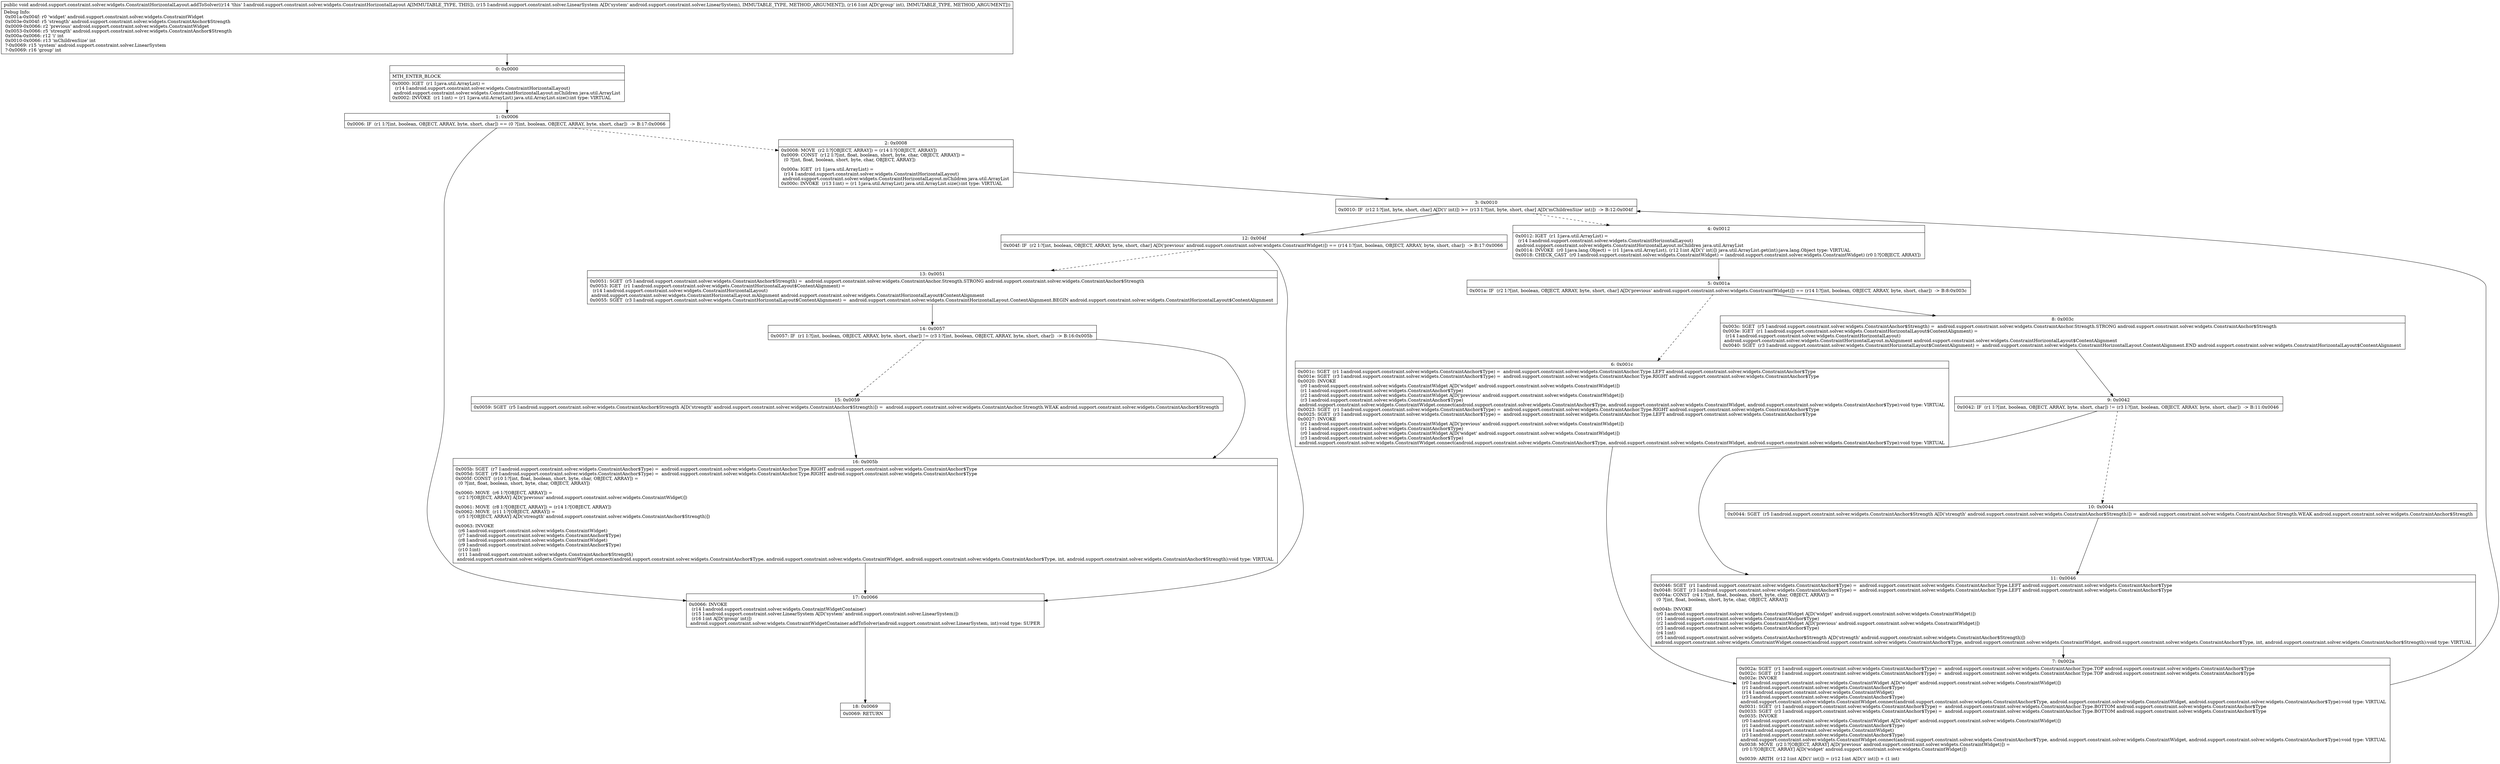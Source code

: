 digraph "CFG forandroid.support.constraint.solver.widgets.ConstraintHorizontalLayout.addToSolver(Landroid\/support\/constraint\/solver\/LinearSystem;I)V" {
Node_0 [shape=record,label="{0\:\ 0x0000|MTH_ENTER_BLOCK\l|0x0000: IGET  (r1 I:java.util.ArrayList) = \l  (r14 I:android.support.constraint.solver.widgets.ConstraintHorizontalLayout)\l android.support.constraint.solver.widgets.ConstraintHorizontalLayout.mChildren java.util.ArrayList \l0x0002: INVOKE  (r1 I:int) = (r1 I:java.util.ArrayList) java.util.ArrayList.size():int type: VIRTUAL \l}"];
Node_1 [shape=record,label="{1\:\ 0x0006|0x0006: IF  (r1 I:?[int, boolean, OBJECT, ARRAY, byte, short, char]) == (0 ?[int, boolean, OBJECT, ARRAY, byte, short, char])  \-\> B:17:0x0066 \l}"];
Node_2 [shape=record,label="{2\:\ 0x0008|0x0008: MOVE  (r2 I:?[OBJECT, ARRAY]) = (r14 I:?[OBJECT, ARRAY]) \l0x0009: CONST  (r12 I:?[int, float, boolean, short, byte, char, OBJECT, ARRAY]) = \l  (0 ?[int, float, boolean, short, byte, char, OBJECT, ARRAY])\l \l0x000a: IGET  (r1 I:java.util.ArrayList) = \l  (r14 I:android.support.constraint.solver.widgets.ConstraintHorizontalLayout)\l android.support.constraint.solver.widgets.ConstraintHorizontalLayout.mChildren java.util.ArrayList \l0x000c: INVOKE  (r13 I:int) = (r1 I:java.util.ArrayList) java.util.ArrayList.size():int type: VIRTUAL \l}"];
Node_3 [shape=record,label="{3\:\ 0x0010|0x0010: IF  (r12 I:?[int, byte, short, char] A[D('i' int)]) \>= (r13 I:?[int, byte, short, char] A[D('mChildrenSize' int)])  \-\> B:12:0x004f \l}"];
Node_4 [shape=record,label="{4\:\ 0x0012|0x0012: IGET  (r1 I:java.util.ArrayList) = \l  (r14 I:android.support.constraint.solver.widgets.ConstraintHorizontalLayout)\l android.support.constraint.solver.widgets.ConstraintHorizontalLayout.mChildren java.util.ArrayList \l0x0014: INVOKE  (r0 I:java.lang.Object) = (r1 I:java.util.ArrayList), (r12 I:int A[D('i' int)]) java.util.ArrayList.get(int):java.lang.Object type: VIRTUAL \l0x0018: CHECK_CAST  (r0 I:android.support.constraint.solver.widgets.ConstraintWidget) = (android.support.constraint.solver.widgets.ConstraintWidget) (r0 I:?[OBJECT, ARRAY]) \l}"];
Node_5 [shape=record,label="{5\:\ 0x001a|0x001a: IF  (r2 I:?[int, boolean, OBJECT, ARRAY, byte, short, char] A[D('previous' android.support.constraint.solver.widgets.ConstraintWidget)]) == (r14 I:?[int, boolean, OBJECT, ARRAY, byte, short, char])  \-\> B:8:0x003c \l}"];
Node_6 [shape=record,label="{6\:\ 0x001c|0x001c: SGET  (r1 I:android.support.constraint.solver.widgets.ConstraintAnchor$Type) =  android.support.constraint.solver.widgets.ConstraintAnchor.Type.LEFT android.support.constraint.solver.widgets.ConstraintAnchor$Type \l0x001e: SGET  (r3 I:android.support.constraint.solver.widgets.ConstraintAnchor$Type) =  android.support.constraint.solver.widgets.ConstraintAnchor.Type.RIGHT android.support.constraint.solver.widgets.ConstraintAnchor$Type \l0x0020: INVOKE  \l  (r0 I:android.support.constraint.solver.widgets.ConstraintWidget A[D('widget' android.support.constraint.solver.widgets.ConstraintWidget)])\l  (r1 I:android.support.constraint.solver.widgets.ConstraintAnchor$Type)\l  (r2 I:android.support.constraint.solver.widgets.ConstraintWidget A[D('previous' android.support.constraint.solver.widgets.ConstraintWidget)])\l  (r3 I:android.support.constraint.solver.widgets.ConstraintAnchor$Type)\l android.support.constraint.solver.widgets.ConstraintWidget.connect(android.support.constraint.solver.widgets.ConstraintAnchor$Type, android.support.constraint.solver.widgets.ConstraintWidget, android.support.constraint.solver.widgets.ConstraintAnchor$Type):void type: VIRTUAL \l0x0023: SGET  (r1 I:android.support.constraint.solver.widgets.ConstraintAnchor$Type) =  android.support.constraint.solver.widgets.ConstraintAnchor.Type.RIGHT android.support.constraint.solver.widgets.ConstraintAnchor$Type \l0x0025: SGET  (r3 I:android.support.constraint.solver.widgets.ConstraintAnchor$Type) =  android.support.constraint.solver.widgets.ConstraintAnchor.Type.LEFT android.support.constraint.solver.widgets.ConstraintAnchor$Type \l0x0027: INVOKE  \l  (r2 I:android.support.constraint.solver.widgets.ConstraintWidget A[D('previous' android.support.constraint.solver.widgets.ConstraintWidget)])\l  (r1 I:android.support.constraint.solver.widgets.ConstraintAnchor$Type)\l  (r0 I:android.support.constraint.solver.widgets.ConstraintWidget A[D('widget' android.support.constraint.solver.widgets.ConstraintWidget)])\l  (r3 I:android.support.constraint.solver.widgets.ConstraintAnchor$Type)\l android.support.constraint.solver.widgets.ConstraintWidget.connect(android.support.constraint.solver.widgets.ConstraintAnchor$Type, android.support.constraint.solver.widgets.ConstraintWidget, android.support.constraint.solver.widgets.ConstraintAnchor$Type):void type: VIRTUAL \l}"];
Node_7 [shape=record,label="{7\:\ 0x002a|0x002a: SGET  (r1 I:android.support.constraint.solver.widgets.ConstraintAnchor$Type) =  android.support.constraint.solver.widgets.ConstraintAnchor.Type.TOP android.support.constraint.solver.widgets.ConstraintAnchor$Type \l0x002c: SGET  (r3 I:android.support.constraint.solver.widgets.ConstraintAnchor$Type) =  android.support.constraint.solver.widgets.ConstraintAnchor.Type.TOP android.support.constraint.solver.widgets.ConstraintAnchor$Type \l0x002e: INVOKE  \l  (r0 I:android.support.constraint.solver.widgets.ConstraintWidget A[D('widget' android.support.constraint.solver.widgets.ConstraintWidget)])\l  (r1 I:android.support.constraint.solver.widgets.ConstraintAnchor$Type)\l  (r14 I:android.support.constraint.solver.widgets.ConstraintWidget)\l  (r3 I:android.support.constraint.solver.widgets.ConstraintAnchor$Type)\l android.support.constraint.solver.widgets.ConstraintWidget.connect(android.support.constraint.solver.widgets.ConstraintAnchor$Type, android.support.constraint.solver.widgets.ConstraintWidget, android.support.constraint.solver.widgets.ConstraintAnchor$Type):void type: VIRTUAL \l0x0031: SGET  (r1 I:android.support.constraint.solver.widgets.ConstraintAnchor$Type) =  android.support.constraint.solver.widgets.ConstraintAnchor.Type.BOTTOM android.support.constraint.solver.widgets.ConstraintAnchor$Type \l0x0033: SGET  (r3 I:android.support.constraint.solver.widgets.ConstraintAnchor$Type) =  android.support.constraint.solver.widgets.ConstraintAnchor.Type.BOTTOM android.support.constraint.solver.widgets.ConstraintAnchor$Type \l0x0035: INVOKE  \l  (r0 I:android.support.constraint.solver.widgets.ConstraintWidget A[D('widget' android.support.constraint.solver.widgets.ConstraintWidget)])\l  (r1 I:android.support.constraint.solver.widgets.ConstraintAnchor$Type)\l  (r14 I:android.support.constraint.solver.widgets.ConstraintWidget)\l  (r3 I:android.support.constraint.solver.widgets.ConstraintAnchor$Type)\l android.support.constraint.solver.widgets.ConstraintWidget.connect(android.support.constraint.solver.widgets.ConstraintAnchor$Type, android.support.constraint.solver.widgets.ConstraintWidget, android.support.constraint.solver.widgets.ConstraintAnchor$Type):void type: VIRTUAL \l0x0038: MOVE  (r2 I:?[OBJECT, ARRAY] A[D('previous' android.support.constraint.solver.widgets.ConstraintWidget)]) = \l  (r0 I:?[OBJECT, ARRAY] A[D('widget' android.support.constraint.solver.widgets.ConstraintWidget)])\l \l0x0039: ARITH  (r12 I:int A[D('i' int)]) = (r12 I:int A[D('i' int)]) + (1 int) \l}"];
Node_8 [shape=record,label="{8\:\ 0x003c|0x003c: SGET  (r5 I:android.support.constraint.solver.widgets.ConstraintAnchor$Strength) =  android.support.constraint.solver.widgets.ConstraintAnchor.Strength.STRONG android.support.constraint.solver.widgets.ConstraintAnchor$Strength \l0x003e: IGET  (r1 I:android.support.constraint.solver.widgets.ConstraintHorizontalLayout$ContentAlignment) = \l  (r14 I:android.support.constraint.solver.widgets.ConstraintHorizontalLayout)\l android.support.constraint.solver.widgets.ConstraintHorizontalLayout.mAlignment android.support.constraint.solver.widgets.ConstraintHorizontalLayout$ContentAlignment \l0x0040: SGET  (r3 I:android.support.constraint.solver.widgets.ConstraintHorizontalLayout$ContentAlignment) =  android.support.constraint.solver.widgets.ConstraintHorizontalLayout.ContentAlignment.END android.support.constraint.solver.widgets.ConstraintHorizontalLayout$ContentAlignment \l}"];
Node_9 [shape=record,label="{9\:\ 0x0042|0x0042: IF  (r1 I:?[int, boolean, OBJECT, ARRAY, byte, short, char]) != (r3 I:?[int, boolean, OBJECT, ARRAY, byte, short, char])  \-\> B:11:0x0046 \l}"];
Node_10 [shape=record,label="{10\:\ 0x0044|0x0044: SGET  (r5 I:android.support.constraint.solver.widgets.ConstraintAnchor$Strength A[D('strength' android.support.constraint.solver.widgets.ConstraintAnchor$Strength)]) =  android.support.constraint.solver.widgets.ConstraintAnchor.Strength.WEAK android.support.constraint.solver.widgets.ConstraintAnchor$Strength \l}"];
Node_11 [shape=record,label="{11\:\ 0x0046|0x0046: SGET  (r1 I:android.support.constraint.solver.widgets.ConstraintAnchor$Type) =  android.support.constraint.solver.widgets.ConstraintAnchor.Type.LEFT android.support.constraint.solver.widgets.ConstraintAnchor$Type \l0x0048: SGET  (r3 I:android.support.constraint.solver.widgets.ConstraintAnchor$Type) =  android.support.constraint.solver.widgets.ConstraintAnchor.Type.LEFT android.support.constraint.solver.widgets.ConstraintAnchor$Type \l0x004a: CONST  (r4 I:?[int, float, boolean, short, byte, char, OBJECT, ARRAY]) = \l  (0 ?[int, float, boolean, short, byte, char, OBJECT, ARRAY])\l \l0x004b: INVOKE  \l  (r0 I:android.support.constraint.solver.widgets.ConstraintWidget A[D('widget' android.support.constraint.solver.widgets.ConstraintWidget)])\l  (r1 I:android.support.constraint.solver.widgets.ConstraintAnchor$Type)\l  (r2 I:android.support.constraint.solver.widgets.ConstraintWidget A[D('previous' android.support.constraint.solver.widgets.ConstraintWidget)])\l  (r3 I:android.support.constraint.solver.widgets.ConstraintAnchor$Type)\l  (r4 I:int)\l  (r5 I:android.support.constraint.solver.widgets.ConstraintAnchor$Strength A[D('strength' android.support.constraint.solver.widgets.ConstraintAnchor$Strength)])\l android.support.constraint.solver.widgets.ConstraintWidget.connect(android.support.constraint.solver.widgets.ConstraintAnchor$Type, android.support.constraint.solver.widgets.ConstraintWidget, android.support.constraint.solver.widgets.ConstraintAnchor$Type, int, android.support.constraint.solver.widgets.ConstraintAnchor$Strength):void type: VIRTUAL \l}"];
Node_12 [shape=record,label="{12\:\ 0x004f|0x004f: IF  (r2 I:?[int, boolean, OBJECT, ARRAY, byte, short, char] A[D('previous' android.support.constraint.solver.widgets.ConstraintWidget)]) == (r14 I:?[int, boolean, OBJECT, ARRAY, byte, short, char])  \-\> B:17:0x0066 \l}"];
Node_13 [shape=record,label="{13\:\ 0x0051|0x0051: SGET  (r5 I:android.support.constraint.solver.widgets.ConstraintAnchor$Strength) =  android.support.constraint.solver.widgets.ConstraintAnchor.Strength.STRONG android.support.constraint.solver.widgets.ConstraintAnchor$Strength \l0x0053: IGET  (r1 I:android.support.constraint.solver.widgets.ConstraintHorizontalLayout$ContentAlignment) = \l  (r14 I:android.support.constraint.solver.widgets.ConstraintHorizontalLayout)\l android.support.constraint.solver.widgets.ConstraintHorizontalLayout.mAlignment android.support.constraint.solver.widgets.ConstraintHorizontalLayout$ContentAlignment \l0x0055: SGET  (r3 I:android.support.constraint.solver.widgets.ConstraintHorizontalLayout$ContentAlignment) =  android.support.constraint.solver.widgets.ConstraintHorizontalLayout.ContentAlignment.BEGIN android.support.constraint.solver.widgets.ConstraintHorizontalLayout$ContentAlignment \l}"];
Node_14 [shape=record,label="{14\:\ 0x0057|0x0057: IF  (r1 I:?[int, boolean, OBJECT, ARRAY, byte, short, char]) != (r3 I:?[int, boolean, OBJECT, ARRAY, byte, short, char])  \-\> B:16:0x005b \l}"];
Node_15 [shape=record,label="{15\:\ 0x0059|0x0059: SGET  (r5 I:android.support.constraint.solver.widgets.ConstraintAnchor$Strength A[D('strength' android.support.constraint.solver.widgets.ConstraintAnchor$Strength)]) =  android.support.constraint.solver.widgets.ConstraintAnchor.Strength.WEAK android.support.constraint.solver.widgets.ConstraintAnchor$Strength \l}"];
Node_16 [shape=record,label="{16\:\ 0x005b|0x005b: SGET  (r7 I:android.support.constraint.solver.widgets.ConstraintAnchor$Type) =  android.support.constraint.solver.widgets.ConstraintAnchor.Type.RIGHT android.support.constraint.solver.widgets.ConstraintAnchor$Type \l0x005d: SGET  (r9 I:android.support.constraint.solver.widgets.ConstraintAnchor$Type) =  android.support.constraint.solver.widgets.ConstraintAnchor.Type.RIGHT android.support.constraint.solver.widgets.ConstraintAnchor$Type \l0x005f: CONST  (r10 I:?[int, float, boolean, short, byte, char, OBJECT, ARRAY]) = \l  (0 ?[int, float, boolean, short, byte, char, OBJECT, ARRAY])\l \l0x0060: MOVE  (r6 I:?[OBJECT, ARRAY]) = \l  (r2 I:?[OBJECT, ARRAY] A[D('previous' android.support.constraint.solver.widgets.ConstraintWidget)])\l \l0x0061: MOVE  (r8 I:?[OBJECT, ARRAY]) = (r14 I:?[OBJECT, ARRAY]) \l0x0062: MOVE  (r11 I:?[OBJECT, ARRAY]) = \l  (r5 I:?[OBJECT, ARRAY] A[D('strength' android.support.constraint.solver.widgets.ConstraintAnchor$Strength)])\l \l0x0063: INVOKE  \l  (r6 I:android.support.constraint.solver.widgets.ConstraintWidget)\l  (r7 I:android.support.constraint.solver.widgets.ConstraintAnchor$Type)\l  (r8 I:android.support.constraint.solver.widgets.ConstraintWidget)\l  (r9 I:android.support.constraint.solver.widgets.ConstraintAnchor$Type)\l  (r10 I:int)\l  (r11 I:android.support.constraint.solver.widgets.ConstraintAnchor$Strength)\l android.support.constraint.solver.widgets.ConstraintWidget.connect(android.support.constraint.solver.widgets.ConstraintAnchor$Type, android.support.constraint.solver.widgets.ConstraintWidget, android.support.constraint.solver.widgets.ConstraintAnchor$Type, int, android.support.constraint.solver.widgets.ConstraintAnchor$Strength):void type: VIRTUAL \l}"];
Node_17 [shape=record,label="{17\:\ 0x0066|0x0066: INVOKE  \l  (r14 I:android.support.constraint.solver.widgets.ConstraintWidgetContainer)\l  (r15 I:android.support.constraint.solver.LinearSystem A[D('system' android.support.constraint.solver.LinearSystem)])\l  (r16 I:int A[D('group' int)])\l android.support.constraint.solver.widgets.ConstraintWidgetContainer.addToSolver(android.support.constraint.solver.LinearSystem, int):void type: SUPER \l}"];
Node_18 [shape=record,label="{18\:\ 0x0069|0x0069: RETURN   \l}"];
MethodNode[shape=record,label="{public void android.support.constraint.solver.widgets.ConstraintHorizontalLayout.addToSolver((r14 'this' I:android.support.constraint.solver.widgets.ConstraintHorizontalLayout A[IMMUTABLE_TYPE, THIS]), (r15 I:android.support.constraint.solver.LinearSystem A[D('system' android.support.constraint.solver.LinearSystem), IMMUTABLE_TYPE, METHOD_ARGUMENT]), (r16 I:int A[D('group' int), IMMUTABLE_TYPE, METHOD_ARGUMENT]))  | Debug Info:\l  0x001a\-0x004f: r0 'widget' android.support.constraint.solver.widgets.ConstraintWidget\l  0x003e\-0x004f: r5 'strength' android.support.constraint.solver.widgets.ConstraintAnchor$Strength\l  0x0009\-0x0066: r2 'previous' android.support.constraint.solver.widgets.ConstraintWidget\l  0x0053\-0x0066: r5 'strength' android.support.constraint.solver.widgets.ConstraintAnchor$Strength\l  0x000a\-0x0066: r12 'i' int\l  0x0010\-0x0066: r13 'mChildrenSize' int\l  ?\-0x0069: r15 'system' android.support.constraint.solver.LinearSystem\l  ?\-0x0069: r16 'group' int\l}"];
MethodNode -> Node_0;
Node_0 -> Node_1;
Node_1 -> Node_2[style=dashed];
Node_1 -> Node_17;
Node_2 -> Node_3;
Node_3 -> Node_4[style=dashed];
Node_3 -> Node_12;
Node_4 -> Node_5;
Node_5 -> Node_6[style=dashed];
Node_5 -> Node_8;
Node_6 -> Node_7;
Node_7 -> Node_3;
Node_8 -> Node_9;
Node_9 -> Node_10[style=dashed];
Node_9 -> Node_11;
Node_10 -> Node_11;
Node_11 -> Node_7;
Node_12 -> Node_13[style=dashed];
Node_12 -> Node_17;
Node_13 -> Node_14;
Node_14 -> Node_15[style=dashed];
Node_14 -> Node_16;
Node_15 -> Node_16;
Node_16 -> Node_17;
Node_17 -> Node_18;
}

